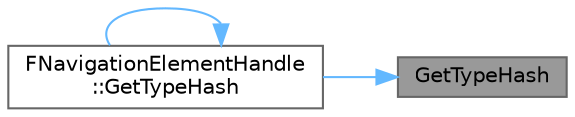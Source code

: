 digraph "GetTypeHash"
{
 // INTERACTIVE_SVG=YES
 // LATEX_PDF_SIZE
  bgcolor="transparent";
  edge [fontname=Helvetica,fontsize=10,labelfontname=Helvetica,labelfontsize=10];
  node [fontname=Helvetica,fontsize=10,shape=box,height=0.2,width=0.4];
  rankdir="RL";
  Node1 [id="Node000001",label="GetTypeHash",height=0.2,width=0.4,color="gray40", fillcolor="grey60", style="filled", fontcolor="black",tooltip=" "];
  Node1 -> Node2 [id="edge1_Node000001_Node000002",dir="back",color="steelblue1",style="solid",tooltip=" "];
  Node2 [id="Node000002",label="FNavigationElementHandle\l::GetTypeHash",height=0.2,width=0.4,color="grey40", fillcolor="white", style="filled",URL="$df/dfa/structFNavigationElementHandle.html#ab5b30cc224b5ff3992f7fa47bad22a08",tooltip="Hash function to use TSet/TMap."];
  Node2 -> Node2 [id="edge2_Node000002_Node000002",dir="back",color="steelblue1",style="solid",tooltip=" "];
}

